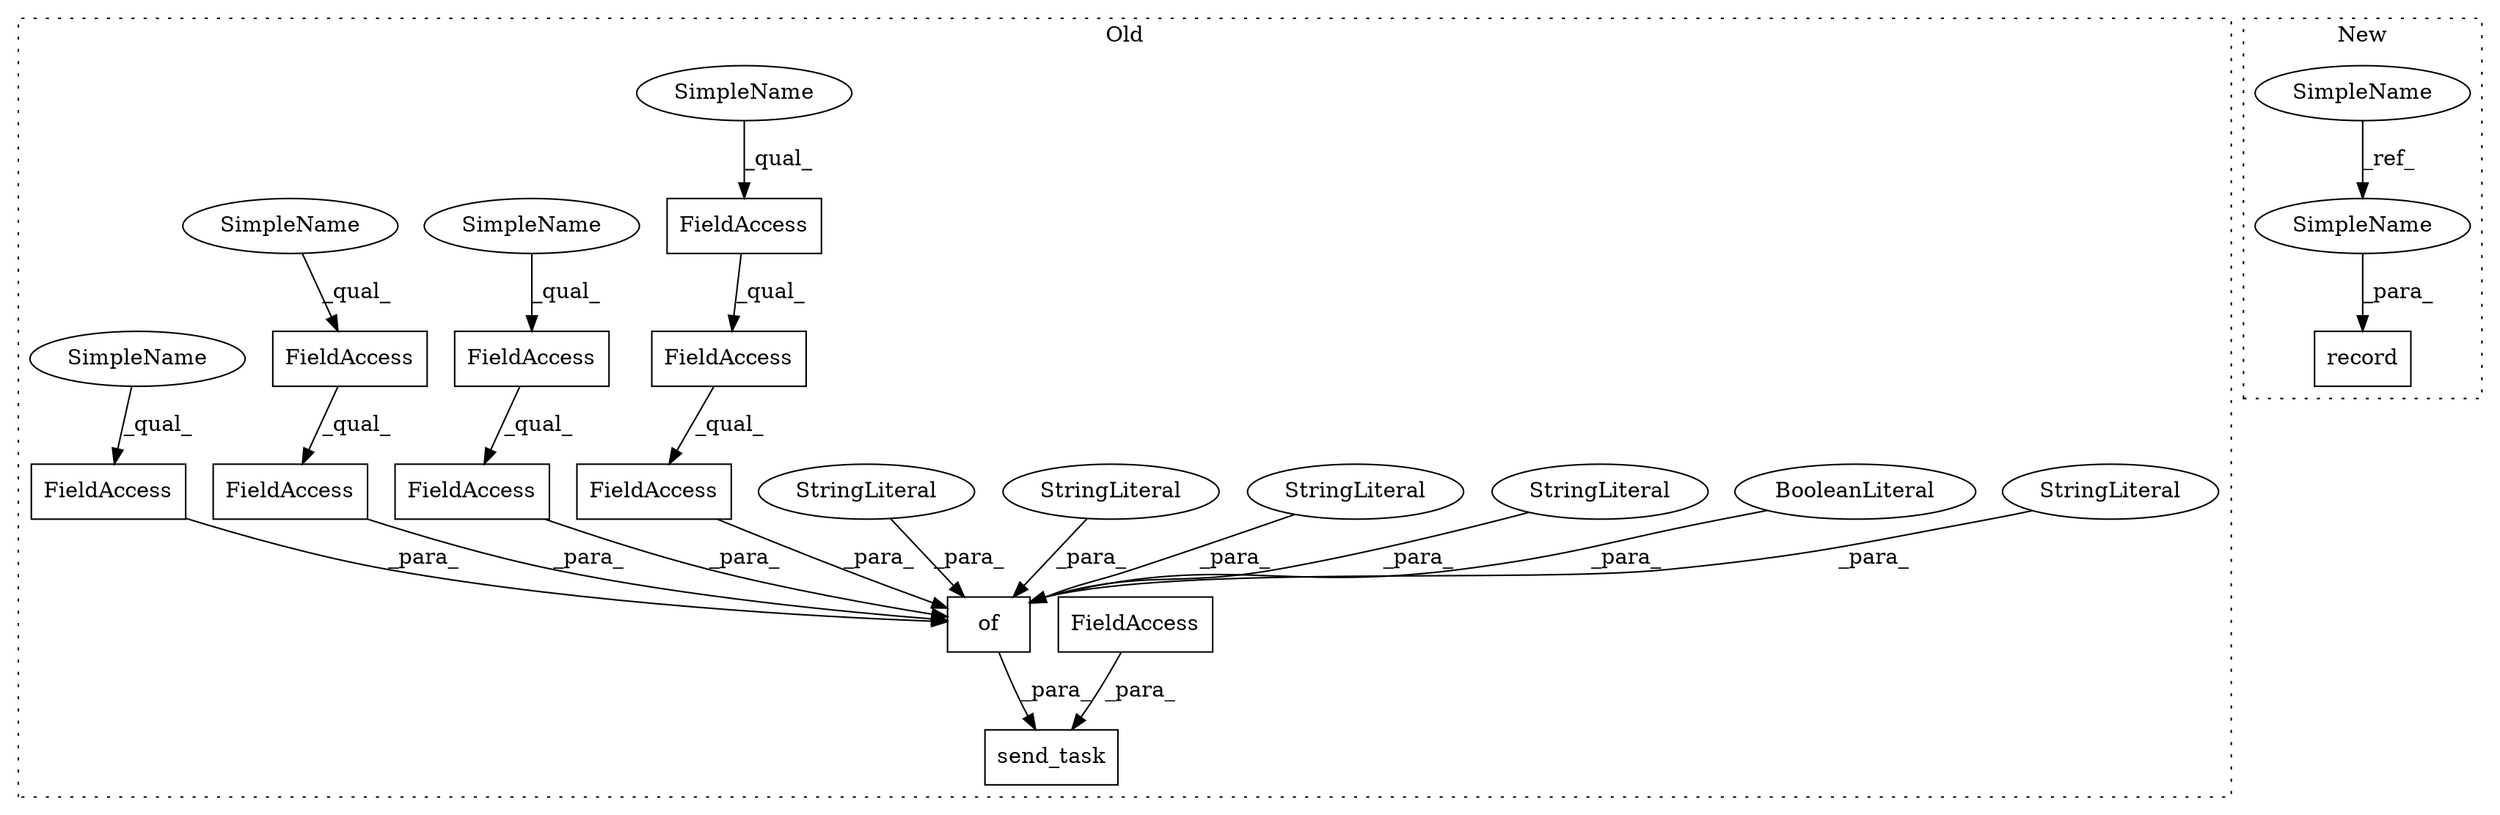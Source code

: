 digraph G {
subgraph cluster0 {
1 [label="of" a="32" s="4803,4974" l="3,1" shape="box"];
3 [label="FieldAccess" a="22" s="4892" l="15" shape="box"];
4 [label="send_task" a="32" s="4758,4975" l="10,1" shape="box"];
5 [label="FieldAccess" a="22" s="4768" l="30" shape="box"];
6 [label="StringLiteral" a="45" s="4932" l="15" shape="ellipse"];
8 [label="FieldAccess" a="22" s="4860" l="11" shape="box"];
9 [label="FieldAccess" a="22" s="4919" l="12" shape="box"];
10 [label="FieldAccess" a="22" s="4860" l="20" shape="box"];
11 [label="FieldAccess" a="22" s="4821" l="23" shape="box"];
12 [label="FieldAccess" a="22" s="4919" l="8" shape="box"];
13 [label="FieldAccess" a="22" s="4821" l="11" shape="box"];
14 [label="BooleanLiteral" a="9" s="4948" l="5" shape="ellipse"];
15 [label="FieldAccess" a="22" s="4860" l="16" shape="box"];
16 [label="StringLiteral" a="45" s="4881" l="10" shape="ellipse"];
17 [label="StringLiteral" a="45" s="4806" l="14" shape="ellipse"];
18 [label="StringLiteral" a="45" s="4845" l="14" shape="ellipse"];
19 [label="StringLiteral" a="45" s="4908" l="10" shape="ellipse"];
21 [label="SimpleName" a="42" s="4860" l="3" shape="ellipse"];
22 [label="SimpleName" a="42" s="4821" l="3" shape="ellipse"];
23 [label="SimpleName" a="42" s="4919" l="3" shape="ellipse"];
24 [label="SimpleName" a="42" s="4892" l="3" shape="ellipse"];
label = "Old";
style="dotted";
}
subgraph cluster1 {
2 [label="record" a="32" s="4039,4071" l="7,1" shape="box"];
7 [label="SimpleName" a="42" s="3711" l="3" shape="ellipse"];
20 [label="SimpleName" a="42" s="4068" l="3" shape="ellipse"];
label = "New";
style="dotted";
}
1 -> 4 [label="_para_"];
3 -> 1 [label="_para_"];
5 -> 4 [label="_para_"];
6 -> 1 [label="_para_"];
7 -> 20 [label="_ref_"];
8 -> 15 [label="_qual_"];
9 -> 1 [label="_para_"];
10 -> 1 [label="_para_"];
11 -> 1 [label="_para_"];
12 -> 9 [label="_qual_"];
13 -> 11 [label="_qual_"];
14 -> 1 [label="_para_"];
15 -> 10 [label="_qual_"];
16 -> 1 [label="_para_"];
17 -> 1 [label="_para_"];
18 -> 1 [label="_para_"];
19 -> 1 [label="_para_"];
20 -> 2 [label="_para_"];
21 -> 8 [label="_qual_"];
22 -> 13 [label="_qual_"];
23 -> 12 [label="_qual_"];
24 -> 3 [label="_qual_"];
}